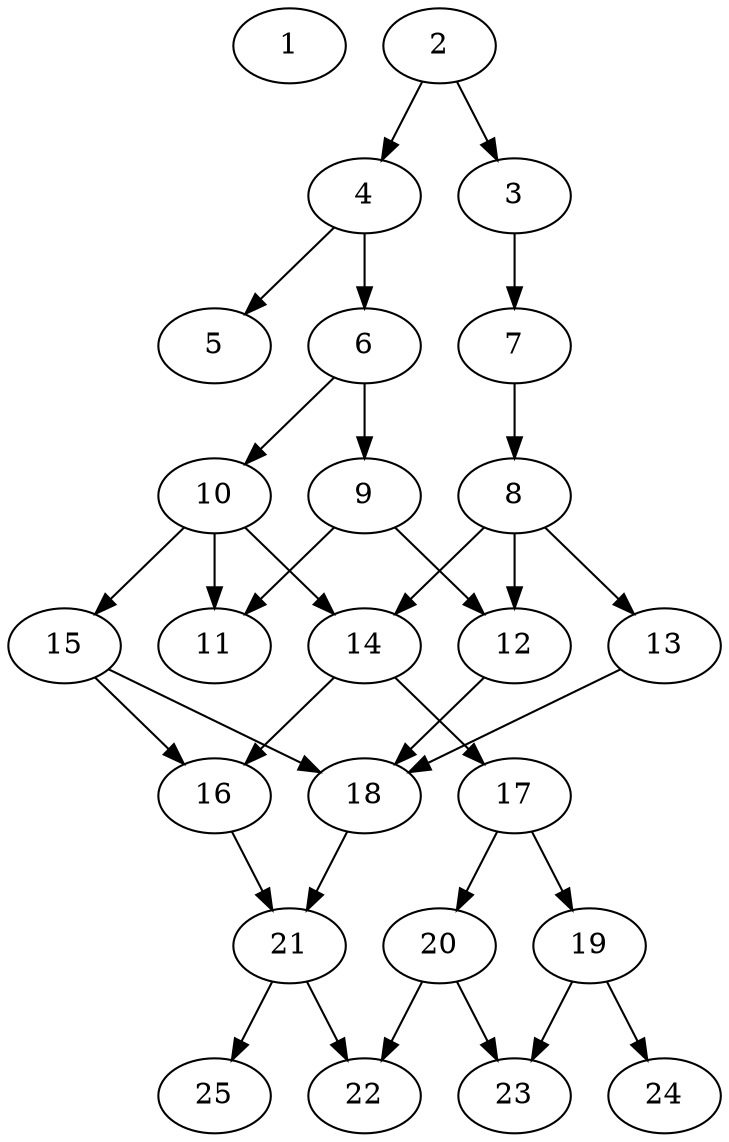 // DAG automatically generated by daggen at Thu Oct  3 14:00:39 2019
// ./daggen --dot -n 25 --ccr 0.4 --fat 0.5 --regular 0.7 --density 0.5 --mindata 5242880 --maxdata 52428800 
digraph G {
  1 [size="28899840", alpha="0.08", expect_size="11559936"] 
  2 [size="13862400", alpha="0.13", expect_size="5544960"] 
  2 -> 3 [size ="5544960"]
  2 -> 4 [size ="5544960"]
  3 [size="75335680", alpha="0.06", expect_size="30134272"] 
  3 -> 7 [size ="30134272"]
  4 [size="53173760", alpha="0.05", expect_size="21269504"] 
  4 -> 5 [size ="21269504"]
  4 -> 6 [size ="21269504"]
  5 [size="60669440", alpha="0.08", expect_size="24267776"] 
  6 [size="88419840", alpha="0.12", expect_size="35367936"] 
  6 -> 9 [size ="35367936"]
  6 -> 10 [size ="35367936"]
  7 [size="96604160", alpha="0.10", expect_size="38641664"] 
  7 -> 8 [size ="38641664"]
  8 [size="68623360", alpha="0.12", expect_size="27449344"] 
  8 -> 12 [size ="27449344"]
  8 -> 13 [size ="27449344"]
  8 -> 14 [size ="27449344"]
  9 [size="68851200", alpha="0.19", expect_size="27540480"] 
  9 -> 11 [size ="27540480"]
  9 -> 12 [size ="27540480"]
  10 [size="62069760", alpha="0.05", expect_size="24827904"] 
  10 -> 11 [size ="24827904"]
  10 -> 14 [size ="24827904"]
  10 -> 15 [size ="24827904"]
  11 [size="59824640", alpha="0.16", expect_size="23929856"] 
  12 [size="106723840", alpha="0.09", expect_size="42689536"] 
  12 -> 18 [size ="42689536"]
  13 [size="67258880", alpha="0.19", expect_size="26903552"] 
  13 -> 18 [size ="26903552"]
  14 [size="99911680", alpha="0.10", expect_size="39964672"] 
  14 -> 16 [size ="39964672"]
  14 -> 17 [size ="39964672"]
  15 [size="13744640", alpha="0.06", expect_size="5497856"] 
  15 -> 16 [size ="5497856"]
  15 -> 18 [size ="5497856"]
  16 [size="61519360", alpha="0.06", expect_size="24607744"] 
  16 -> 21 [size ="24607744"]
  17 [size="13642240", alpha="0.18", expect_size="5456896"] 
  17 -> 19 [size ="5456896"]
  17 -> 20 [size ="5456896"]
  18 [size="73646080", alpha="0.12", expect_size="29458432"] 
  18 -> 21 [size ="29458432"]
  19 [size="24901120", alpha="0.16", expect_size="9960448"] 
  19 -> 23 [size ="9960448"]
  19 -> 24 [size ="9960448"]
  20 [size="16998400", alpha="0.02", expect_size="6799360"] 
  20 -> 22 [size ="6799360"]
  20 -> 23 [size ="6799360"]
  21 [size="46428160", alpha="0.11", expect_size="18571264"] 
  21 -> 22 [size ="18571264"]
  21 -> 25 [size ="18571264"]
  22 [size="24655360", alpha="0.19", expect_size="9862144"] 
  23 [size="75330560", alpha="0.18", expect_size="30132224"] 
  24 [size="67681280", alpha="0.05", expect_size="27072512"] 
  25 [size="124142080", alpha="0.19", expect_size="49656832"] 
}
